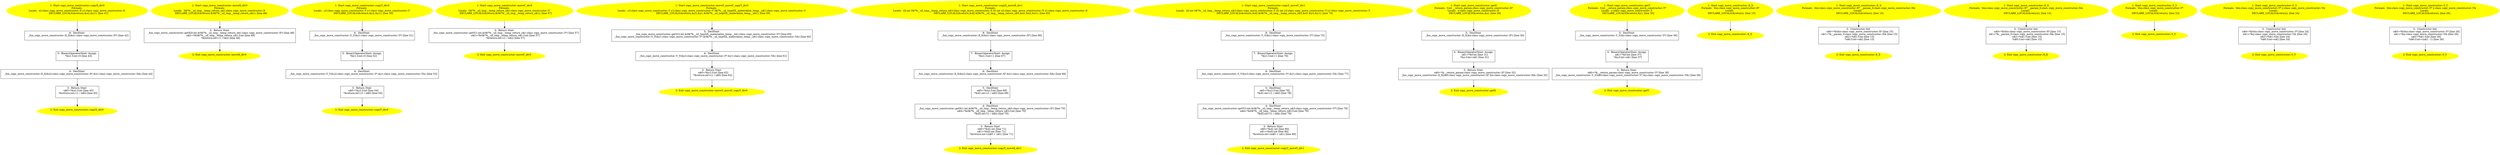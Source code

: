 /* @generated */
digraph iCFG {
"copy_move_constructor::copyX_div0{d41d8cd98f00b204e9800998ecf8427e_ZN21copy_move_constructor10copyX_.8590b792825912e946d4f6a87a5a554c_1" [label="1: Start copy_move_constructor::copyX_div0\nFormals: \nLocals:  x2:class copy_move_constructor::X x1:class copy_move_constructor::X \n   DECLARE_LOCALS(&return,&x2,&x1); [line 41]\n " color=yellow style=filled]
	

	 "copy_move_constructor::copyX_div0{d41d8cd98f00b204e9800998ecf8427e_ZN21copy_move_constructor10copyX_.8590b792825912e946d4f6a87a5a554c_1" -> "copy_move_constructor::copyX_div0{d41d8cd98f00b204e9800998ecf8427e_ZN21copy_move_constructor10copyX_.8590b792825912e946d4f6a87a5a554c_6" ;
"copy_move_constructor::copyX_div0{d41d8cd98f00b204e9800998ecf8427e_ZN21copy_move_constructor10copyX_.8590b792825912e946d4f6a87a5a554c_2" [label="2: Exit copy_move_constructor::copyX_div0 \n  " color=yellow style=filled]
	

"copy_move_constructor::copyX_div0{d41d8cd98f00b204e9800998ecf8427e_ZN21copy_move_constructor10copyX_.8590b792825912e946d4f6a87a5a554c_3" [label="3:  Return Stmt \n   n$0=*&x2.f:int [line 45]\n  *&return:int=(1 / n$0) [line 45]\n " shape="box"]
	

	 "copy_move_constructor::copyX_div0{d41d8cd98f00b204e9800998ecf8427e_ZN21copy_move_constructor10copyX_.8590b792825912e946d4f6a87a5a554c_3" -> "copy_move_constructor::copyX_div0{d41d8cd98f00b204e9800998ecf8427e_ZN21copy_move_constructor10copyX_.8590b792825912e946d4f6a87a5a554c_2" ;
"copy_move_constructor::copyX_div0{d41d8cd98f00b204e9800998ecf8427e_ZN21copy_move_constructor10copyX_.8590b792825912e946d4f6a87a5a554c_4" [label="4:  DeclStmt \n   _fun_copy_move_constructor::X_X(&x2:class copy_move_constructor::X*,&x1:class copy_move_constructor::X&) [line 44]\n " shape="box"]
	

	 "copy_move_constructor::copyX_div0{d41d8cd98f00b204e9800998ecf8427e_ZN21copy_move_constructor10copyX_.8590b792825912e946d4f6a87a5a554c_4" -> "copy_move_constructor::copyX_div0{d41d8cd98f00b204e9800998ecf8427e_ZN21copy_move_constructor10copyX_.8590b792825912e946d4f6a87a5a554c_3" ;
"copy_move_constructor::copyX_div0{d41d8cd98f00b204e9800998ecf8427e_ZN21copy_move_constructor10copyX_.8590b792825912e946d4f6a87a5a554c_5" [label="5:  BinaryOperatorStmt: Assign \n   *&x1.f:int=0 [line 43]\n " shape="box"]
	

	 "copy_move_constructor::copyX_div0{d41d8cd98f00b204e9800998ecf8427e_ZN21copy_move_constructor10copyX_.8590b792825912e946d4f6a87a5a554c_5" -> "copy_move_constructor::copyX_div0{d41d8cd98f00b204e9800998ecf8427e_ZN21copy_move_constructor10copyX_.8590b792825912e946d4f6a87a5a554c_4" ;
"copy_move_constructor::copyX_div0{d41d8cd98f00b204e9800998ecf8427e_ZN21copy_move_constructor10copyX_.8590b792825912e946d4f6a87a5a554c_6" [label="6:  DeclStmt \n   _fun_copy_move_constructor::X_X(&x1:class copy_move_constructor::X*) [line 42]\n " shape="box"]
	

	 "copy_move_constructor::copyX_div0{d41d8cd98f00b204e9800998ecf8427e_ZN21copy_move_constructor10copyX_.8590b792825912e946d4f6a87a5a554c_6" -> "copy_move_constructor::copyX_div0{d41d8cd98f00b204e9800998ecf8427e_ZN21copy_move_constructor10copyX_.8590b792825912e946d4f6a87a5a554c_5" ;
"copy_move_constructor::moveX_div0{d41d8cd98f00b204e9800998ecf8427e_ZN21copy_move_constructor10moveX_.99c0b67eb8aef735644d369e52acdfba_1" [label="1: Start copy_move_constructor::moveX_div0\nFormals: \nLocals:  0$?%__sil_tmp__temp_return_n$1:class copy_move_constructor::X \n   DECLARE_LOCALS(&return,&0$?%__sil_tmp__temp_return_n$1); [line 48]\n " color=yellow style=filled]
	

	 "copy_move_constructor::moveX_div0{d41d8cd98f00b204e9800998ecf8427e_ZN21copy_move_constructor10moveX_.99c0b67eb8aef735644d369e52acdfba_1" -> "copy_move_constructor::moveX_div0{d41d8cd98f00b204e9800998ecf8427e_ZN21copy_move_constructor10moveX_.99c0b67eb8aef735644d369e52acdfba_3" ;
"copy_move_constructor::moveX_div0{d41d8cd98f00b204e9800998ecf8427e_ZN21copy_move_constructor10moveX_.99c0b67eb8aef735644d369e52acdfba_2" [label="2: Exit copy_move_constructor::moveX_div0 \n  " color=yellow style=filled]
	

"copy_move_constructor::moveX_div0{d41d8cd98f00b204e9800998ecf8427e_ZN21copy_move_constructor10moveX_.99c0b67eb8aef735644d369e52acdfba_3" [label="3:  Return Stmt \n   _fun_copy_move_constructor::getX(0:int,&0$?%__sil_tmp__temp_return_n$1:class copy_move_constructor::X*) [line 48]\n  n$2=*&0$?%__sil_tmp__temp_return_n$1.f:int [line 48]\n  *&return:int=(1 / n$2) [line 48]\n " shape="box"]
	

	 "copy_move_constructor::moveX_div0{d41d8cd98f00b204e9800998ecf8427e_ZN21copy_move_constructor10moveX_.99c0b67eb8aef735644d369e52acdfba_3" -> "copy_move_constructor::moveX_div0{d41d8cd98f00b204e9800998ecf8427e_ZN21copy_move_constructor10moveX_.99c0b67eb8aef735644d369e52acdfba_2" ;
"copy_move_constructor::copyY_div0{d41d8cd98f00b204e9800998ecf8427e_ZN21copy_move_constructor10copyY_.d07887baaf3056cca0765355546b4932_1" [label="1: Start copy_move_constructor::copyY_div0\nFormals: \nLocals:  y2:class copy_move_constructor::Y y1:class copy_move_constructor::Y \n   DECLARE_LOCALS(&return,&y2,&y1); [line 50]\n " color=yellow style=filled]
	

	 "copy_move_constructor::copyY_div0{d41d8cd98f00b204e9800998ecf8427e_ZN21copy_move_constructor10copyY_.d07887baaf3056cca0765355546b4932_1" -> "copy_move_constructor::copyY_div0{d41d8cd98f00b204e9800998ecf8427e_ZN21copy_move_constructor10copyY_.d07887baaf3056cca0765355546b4932_6" ;
"copy_move_constructor::copyY_div0{d41d8cd98f00b204e9800998ecf8427e_ZN21copy_move_constructor10copyY_.d07887baaf3056cca0765355546b4932_2" [label="2: Exit copy_move_constructor::copyY_div0 \n  " color=yellow style=filled]
	

"copy_move_constructor::copyY_div0{d41d8cd98f00b204e9800998ecf8427e_ZN21copy_move_constructor10copyY_.d07887baaf3056cca0765355546b4932_3" [label="3:  Return Stmt \n   n$0=*&y2.f:int [line 54]\n  *&return:int=(1 / n$0) [line 54]\n " shape="box"]
	

	 "copy_move_constructor::copyY_div0{d41d8cd98f00b204e9800998ecf8427e_ZN21copy_move_constructor10copyY_.d07887baaf3056cca0765355546b4932_3" -> "copy_move_constructor::copyY_div0{d41d8cd98f00b204e9800998ecf8427e_ZN21copy_move_constructor10copyY_.d07887baaf3056cca0765355546b4932_2" ;
"copy_move_constructor::copyY_div0{d41d8cd98f00b204e9800998ecf8427e_ZN21copy_move_constructor10copyY_.d07887baaf3056cca0765355546b4932_4" [label="4:  DeclStmt \n   _fun_copy_move_constructor::Y_Y(&y2:class copy_move_constructor::Y*,&y1:class copy_move_constructor::Y&) [line 53]\n " shape="box"]
	

	 "copy_move_constructor::copyY_div0{d41d8cd98f00b204e9800998ecf8427e_ZN21copy_move_constructor10copyY_.d07887baaf3056cca0765355546b4932_4" -> "copy_move_constructor::copyY_div0{d41d8cd98f00b204e9800998ecf8427e_ZN21copy_move_constructor10copyY_.d07887baaf3056cca0765355546b4932_3" ;
"copy_move_constructor::copyY_div0{d41d8cd98f00b204e9800998ecf8427e_ZN21copy_move_constructor10copyY_.d07887baaf3056cca0765355546b4932_5" [label="5:  BinaryOperatorStmt: Assign \n   *&y1.f:int=0 [line 52]\n " shape="box"]
	

	 "copy_move_constructor::copyY_div0{d41d8cd98f00b204e9800998ecf8427e_ZN21copy_move_constructor10copyY_.d07887baaf3056cca0765355546b4932_5" -> "copy_move_constructor::copyY_div0{d41d8cd98f00b204e9800998ecf8427e_ZN21copy_move_constructor10copyY_.d07887baaf3056cca0765355546b4932_4" ;
"copy_move_constructor::copyY_div0{d41d8cd98f00b204e9800998ecf8427e_ZN21copy_move_constructor10copyY_.d07887baaf3056cca0765355546b4932_6" [label="6:  DeclStmt \n   _fun_copy_move_constructor::Y_Y(&y1:class copy_move_constructor::Y*) [line 51]\n " shape="box"]
	

	 "copy_move_constructor::copyY_div0{d41d8cd98f00b204e9800998ecf8427e_ZN21copy_move_constructor10copyY_.d07887baaf3056cca0765355546b4932_6" -> "copy_move_constructor::copyY_div0{d41d8cd98f00b204e9800998ecf8427e_ZN21copy_move_constructor10copyY_.d07887baaf3056cca0765355546b4932_5" ;
"copy_move_constructor::moveY_div0{d41d8cd98f00b204e9800998ecf8427e_ZN21copy_move_constructor10moveY_.7a545f412923a1583673932ecf1ee3f4_1" [label="1: Start copy_move_constructor::moveY_div0\nFormals: \nLocals:  0$?%__sil_tmp__temp_return_n$1:class copy_move_constructor::Y \n   DECLARE_LOCALS(&return,&0$?%__sil_tmp__temp_return_n$1); [line 57]\n " color=yellow style=filled]
	

	 "copy_move_constructor::moveY_div0{d41d8cd98f00b204e9800998ecf8427e_ZN21copy_move_constructor10moveY_.7a545f412923a1583673932ecf1ee3f4_1" -> "copy_move_constructor::moveY_div0{d41d8cd98f00b204e9800998ecf8427e_ZN21copy_move_constructor10moveY_.7a545f412923a1583673932ecf1ee3f4_3" ;
"copy_move_constructor::moveY_div0{d41d8cd98f00b204e9800998ecf8427e_ZN21copy_move_constructor10moveY_.7a545f412923a1583673932ecf1ee3f4_2" [label="2: Exit copy_move_constructor::moveY_div0 \n  " color=yellow style=filled]
	

"copy_move_constructor::moveY_div0{d41d8cd98f00b204e9800998ecf8427e_ZN21copy_move_constructor10moveY_.7a545f412923a1583673932ecf1ee3f4_3" [label="3:  Return Stmt \n   _fun_copy_move_constructor::getY(1:int,&0$?%__sil_tmp__temp_return_n$1:class copy_move_constructor::Y*) [line 57]\n  n$2=*&0$?%__sil_tmp__temp_return_n$1.f:int [line 57]\n  *&return:int=(1 / n$2) [line 57]\n " shape="box"]
	

	 "copy_move_constructor::moveY_div0{d41d8cd98f00b204e9800998ecf8427e_ZN21copy_move_constructor10moveY_.7a545f412923a1583673932ecf1ee3f4_3" -> "copy_move_constructor::moveY_div0{d41d8cd98f00b204e9800998ecf8427e_ZN21copy_move_constructor10moveY_.7a545f412923a1583673932ecf1ee3f4_2" ;
"copy_move_constructor::moveY_moveY_copyY_div0{d41d8cd98f00b204e9800998ecf8427e_ZN21copy_move_constru.ba708b806578d7e24a2491d7c12b501d_1" [label="1: Start copy_move_constructor::moveY_moveY_copyY_div0\nFormals: \nLocals:  y2:class copy_move_constructor::Y y1:class copy_move_constructor::Y 0$?%__sil_tmpSIL_materialize_temp__n$1:class copy_move_constructor::Y \n   DECLARE_LOCALS(&return,&y2,&y1,&0$?%__sil_tmpSIL_materialize_temp__n$1); [line 59]\n " color=yellow style=filled]
	

	 "copy_move_constructor::moveY_moveY_copyY_div0{d41d8cd98f00b204e9800998ecf8427e_ZN21copy_move_constru.ba708b806578d7e24a2491d7c12b501d_1" -> "copy_move_constructor::moveY_moveY_copyY_div0{d41d8cd98f00b204e9800998ecf8427e_ZN21copy_move_constru.ba708b806578d7e24a2491d7c12b501d_5" ;
"copy_move_constructor::moveY_moveY_copyY_div0{d41d8cd98f00b204e9800998ecf8427e_ZN21copy_move_constru.ba708b806578d7e24a2491d7c12b501d_2" [label="2: Exit copy_move_constructor::moveY_moveY_copyY_div0 \n  " color=yellow style=filled]
	

"copy_move_constructor::moveY_moveY_copyY_div0{d41d8cd98f00b204e9800998ecf8427e_ZN21copy_move_constru.ba708b806578d7e24a2491d7c12b501d_3" [label="3:  Return Stmt \n   n$0=*&y2.f:int [line 62]\n  *&return:int=(1 / n$0) [line 62]\n " shape="box"]
	

	 "copy_move_constructor::moveY_moveY_copyY_div0{d41d8cd98f00b204e9800998ecf8427e_ZN21copy_move_constru.ba708b806578d7e24a2491d7c12b501d_3" -> "copy_move_constructor::moveY_moveY_copyY_div0{d41d8cd98f00b204e9800998ecf8427e_ZN21copy_move_constru.ba708b806578d7e24a2491d7c12b501d_2" ;
"copy_move_constructor::moveY_moveY_copyY_div0{d41d8cd98f00b204e9800998ecf8427e_ZN21copy_move_constru.ba708b806578d7e24a2491d7c12b501d_4" [label="4:  DeclStmt \n   _fun_copy_move_constructor::Y_Y(&y2:class copy_move_constructor::Y*,&y1:class copy_move_constructor::Y&) [line 61]\n " shape="box"]
	

	 "copy_move_constructor::moveY_moveY_copyY_div0{d41d8cd98f00b204e9800998ecf8427e_ZN21copy_move_constru.ba708b806578d7e24a2491d7c12b501d_4" -> "copy_move_constructor::moveY_moveY_copyY_div0{d41d8cd98f00b204e9800998ecf8427e_ZN21copy_move_constru.ba708b806578d7e24a2491d7c12b501d_3" ;
"copy_move_constructor::moveY_moveY_copyY_div0{d41d8cd98f00b204e9800998ecf8427e_ZN21copy_move_constru.ba708b806578d7e24a2491d7c12b501d_5" [label="5:  DeclStmt \n   _fun_copy_move_constructor::getY(2:int,&0$?%__sil_tmpSIL_materialize_temp__n$1:class copy_move_constructor::Y*) [line 60]\n  _fun_copy_move_constructor::Y_Y(&y1:class copy_move_constructor::Y*,&0$?%__sil_tmpSIL_materialize_temp__n$1:class copy_move_constructor::Y&) [line 60]\n " shape="box"]
	

	 "copy_move_constructor::moveY_moveY_copyY_div0{d41d8cd98f00b204e9800998ecf8427e_ZN21copy_move_constru.ba708b806578d7e24a2491d7c12b501d_5" -> "copy_move_constructor::moveY_moveY_copyY_div0{d41d8cd98f00b204e9800998ecf8427e_ZN21copy_move_constru.ba708b806578d7e24a2491d7c12b501d_4" ;
"copy_move_constructor::copyX_moveX_div1{d41d8cd98f00b204e9800998ecf8427e_ZN21copy_move_constructor16.6818480c14ebda6d041f6ae3e2f2de73_1" [label="1: Start copy_move_constructor::copyX_moveX_div1\nFormals: \nLocals:  d2:int 0$?%__sil_tmp__temp_return_n$3:class copy_move_constructor::X d1:int x2:class copy_move_constructor::X x1:class copy_move_constructor::X \n   DECLARE_LOCALS(&return,&d2,&0$?%__sil_tmp__temp_return_n$3,&d1,&x2,&x1); [line 65]\n " color=yellow style=filled]
	

	 "copy_move_constructor::copyX_moveX_div1{d41d8cd98f00b204e9800998ecf8427e_ZN21copy_move_constructor16.6818480c14ebda6d041f6ae3e2f2de73_1" -> "copy_move_constructor::copyX_moveX_div1{d41d8cd98f00b204e9800998ecf8427e_ZN21copy_move_constructor16.6818480c14ebda6d041f6ae3e2f2de73_8" ;
"copy_move_constructor::copyX_moveX_div1{d41d8cd98f00b204e9800998ecf8427e_ZN21copy_move_constructor16.6818480c14ebda6d041f6ae3e2f2de73_2" [label="2: Exit copy_move_constructor::copyX_moveX_div1 \n  " color=yellow style=filled]
	

"copy_move_constructor::copyX_moveX_div1{d41d8cd98f00b204e9800998ecf8427e_ZN21copy_move_constructor16.6818480c14ebda6d041f6ae3e2f2de73_3" [label="3:  Return Stmt \n   n$0=*&d1:int [line 71]\n  n$1=*&d2:int [line 71]\n  *&return:int=(n$0 + n$1) [line 71]\n " shape="box"]
	

	 "copy_move_constructor::copyX_moveX_div1{d41d8cd98f00b204e9800998ecf8427e_ZN21copy_move_constructor16.6818480c14ebda6d041f6ae3e2f2de73_3" -> "copy_move_constructor::copyX_moveX_div1{d41d8cd98f00b204e9800998ecf8427e_ZN21copy_move_constructor16.6818480c14ebda6d041f6ae3e2f2de73_2" ;
"copy_move_constructor::copyX_moveX_div1{d41d8cd98f00b204e9800998ecf8427e_ZN21copy_move_constructor16.6818480c14ebda6d041f6ae3e2f2de73_4" [label="4:  DeclStmt \n   _fun_copy_move_constructor::getX(1:int,&0$?%__sil_tmp__temp_return_n$3:class copy_move_constructor::X*) [line 70]\n  n$4=*&0$?%__sil_tmp__temp_return_n$3.f:int [line 70]\n  *&d2:int=(1 / n$4) [line 70]\n " shape="box"]
	

	 "copy_move_constructor::copyX_moveX_div1{d41d8cd98f00b204e9800998ecf8427e_ZN21copy_move_constructor16.6818480c14ebda6d041f6ae3e2f2de73_4" -> "copy_move_constructor::copyX_moveX_div1{d41d8cd98f00b204e9800998ecf8427e_ZN21copy_move_constructor16.6818480c14ebda6d041f6ae3e2f2de73_3" ;
"copy_move_constructor::copyX_moveX_div1{d41d8cd98f00b204e9800998ecf8427e_ZN21copy_move_constructor16.6818480c14ebda6d041f6ae3e2f2de73_5" [label="5:  DeclStmt \n   n$5=*&x2.f:int [line 69]\n  *&d1:int=(1 / n$5) [line 69]\n " shape="box"]
	

	 "copy_move_constructor::copyX_moveX_div1{d41d8cd98f00b204e9800998ecf8427e_ZN21copy_move_constructor16.6818480c14ebda6d041f6ae3e2f2de73_5" -> "copy_move_constructor::copyX_moveX_div1{d41d8cd98f00b204e9800998ecf8427e_ZN21copy_move_constructor16.6818480c14ebda6d041f6ae3e2f2de73_4" ;
"copy_move_constructor::copyX_moveX_div1{d41d8cd98f00b204e9800998ecf8427e_ZN21copy_move_constructor16.6818480c14ebda6d041f6ae3e2f2de73_6" [label="6:  DeclStmt \n   _fun_copy_move_constructor::X_X(&x2:class copy_move_constructor::X*,&x1:class copy_move_constructor::X&) [line 68]\n " shape="box"]
	

	 "copy_move_constructor::copyX_moveX_div1{d41d8cd98f00b204e9800998ecf8427e_ZN21copy_move_constructor16.6818480c14ebda6d041f6ae3e2f2de73_6" -> "copy_move_constructor::copyX_moveX_div1{d41d8cd98f00b204e9800998ecf8427e_ZN21copy_move_constructor16.6818480c14ebda6d041f6ae3e2f2de73_5" ;
"copy_move_constructor::copyX_moveX_div1{d41d8cd98f00b204e9800998ecf8427e_ZN21copy_move_constructor16.6818480c14ebda6d041f6ae3e2f2de73_7" [label="7:  BinaryOperatorStmt: Assign \n   *&x1.f:int=1 [line 67]\n " shape="box"]
	

	 "copy_move_constructor::copyX_moveX_div1{d41d8cd98f00b204e9800998ecf8427e_ZN21copy_move_constructor16.6818480c14ebda6d041f6ae3e2f2de73_7" -> "copy_move_constructor::copyX_moveX_div1{d41d8cd98f00b204e9800998ecf8427e_ZN21copy_move_constructor16.6818480c14ebda6d041f6ae3e2f2de73_6" ;
"copy_move_constructor::copyX_moveX_div1{d41d8cd98f00b204e9800998ecf8427e_ZN21copy_move_constructor16.6818480c14ebda6d041f6ae3e2f2de73_8" [label="8:  DeclStmt \n   _fun_copy_move_constructor::X_X(&x1:class copy_move_constructor::X*) [line 66]\n " shape="box"]
	

	 "copy_move_constructor::copyX_moveX_div1{d41d8cd98f00b204e9800998ecf8427e_ZN21copy_move_constructor16.6818480c14ebda6d041f6ae3e2f2de73_8" -> "copy_move_constructor::copyX_moveX_div1{d41d8cd98f00b204e9800998ecf8427e_ZN21copy_move_constructor16.6818480c14ebda6d041f6ae3e2f2de73_7" ;
"copy_move_constructor::copyY_moveY_div1{d41d8cd98f00b204e9800998ecf8427e_ZN21copy_move_constructor16.08592d3e50a2c3394f35cee31e9b17c2_1" [label="1: Start copy_move_constructor::copyY_moveY_div1\nFormals: \nLocals:  d2:int 0$?%__sil_tmp__temp_return_n$3:class copy_move_constructor::Y d1:int y2:class copy_move_constructor::Y y1:class copy_move_constructor::Y \n   DECLARE_LOCALS(&return,&d2,&0$?%__sil_tmp__temp_return_n$3,&d1,&y2,&y1); [line 74]\n " color=yellow style=filled]
	

	 "copy_move_constructor::copyY_moveY_div1{d41d8cd98f00b204e9800998ecf8427e_ZN21copy_move_constructor16.08592d3e50a2c3394f35cee31e9b17c2_1" -> "copy_move_constructor::copyY_moveY_div1{d41d8cd98f00b204e9800998ecf8427e_ZN21copy_move_constructor16.08592d3e50a2c3394f35cee31e9b17c2_8" ;
"copy_move_constructor::copyY_moveY_div1{d41d8cd98f00b204e9800998ecf8427e_ZN21copy_move_constructor16.08592d3e50a2c3394f35cee31e9b17c2_2" [label="2: Exit copy_move_constructor::copyY_moveY_div1 \n  " color=yellow style=filled]
	

"copy_move_constructor::copyY_moveY_div1{d41d8cd98f00b204e9800998ecf8427e_ZN21copy_move_constructor16.08592d3e50a2c3394f35cee31e9b17c2_3" [label="3:  Return Stmt \n   n$0=*&d1:int [line 80]\n  n$1=*&d2:int [line 80]\n  *&return:int=(n$0 + n$1) [line 80]\n " shape="box"]
	

	 "copy_move_constructor::copyY_moveY_div1{d41d8cd98f00b204e9800998ecf8427e_ZN21copy_move_constructor16.08592d3e50a2c3394f35cee31e9b17c2_3" -> "copy_move_constructor::copyY_moveY_div1{d41d8cd98f00b204e9800998ecf8427e_ZN21copy_move_constructor16.08592d3e50a2c3394f35cee31e9b17c2_2" ;
"copy_move_constructor::copyY_moveY_div1{d41d8cd98f00b204e9800998ecf8427e_ZN21copy_move_constructor16.08592d3e50a2c3394f35cee31e9b17c2_4" [label="4:  DeclStmt \n   _fun_copy_move_constructor::getY(2:int,&0$?%__sil_tmp__temp_return_n$3:class copy_move_constructor::Y*) [line 79]\n  n$4=*&0$?%__sil_tmp__temp_return_n$3.f:int [line 79]\n  *&d2:int=(1 / n$4) [line 79]\n " shape="box"]
	

	 "copy_move_constructor::copyY_moveY_div1{d41d8cd98f00b204e9800998ecf8427e_ZN21copy_move_constructor16.08592d3e50a2c3394f35cee31e9b17c2_4" -> "copy_move_constructor::copyY_moveY_div1{d41d8cd98f00b204e9800998ecf8427e_ZN21copy_move_constructor16.08592d3e50a2c3394f35cee31e9b17c2_3" ;
"copy_move_constructor::copyY_moveY_div1{d41d8cd98f00b204e9800998ecf8427e_ZN21copy_move_constructor16.08592d3e50a2c3394f35cee31e9b17c2_5" [label="5:  DeclStmt \n   n$5=*&y2.f:int [line 78]\n  *&d1:int=(1 / n$5) [line 78]\n " shape="box"]
	

	 "copy_move_constructor::copyY_moveY_div1{d41d8cd98f00b204e9800998ecf8427e_ZN21copy_move_constructor16.08592d3e50a2c3394f35cee31e9b17c2_5" -> "copy_move_constructor::copyY_moveY_div1{d41d8cd98f00b204e9800998ecf8427e_ZN21copy_move_constructor16.08592d3e50a2c3394f35cee31e9b17c2_4" ;
"copy_move_constructor::copyY_moveY_div1{d41d8cd98f00b204e9800998ecf8427e_ZN21copy_move_constructor16.08592d3e50a2c3394f35cee31e9b17c2_6" [label="6:  DeclStmt \n   _fun_copy_move_constructor::Y_Y(&y2:class copy_move_constructor::Y*,&y1:class copy_move_constructor::Y&) [line 77]\n " shape="box"]
	

	 "copy_move_constructor::copyY_moveY_div1{d41d8cd98f00b204e9800998ecf8427e_ZN21copy_move_constructor16.08592d3e50a2c3394f35cee31e9b17c2_6" -> "copy_move_constructor::copyY_moveY_div1{d41d8cd98f00b204e9800998ecf8427e_ZN21copy_move_constructor16.08592d3e50a2c3394f35cee31e9b17c2_5" ;
"copy_move_constructor::copyY_moveY_div1{d41d8cd98f00b204e9800998ecf8427e_ZN21copy_move_constructor16.08592d3e50a2c3394f35cee31e9b17c2_7" [label="7:  BinaryOperatorStmt: Assign \n   *&y1.f:int=1 [line 76]\n " shape="box"]
	

	 "copy_move_constructor::copyY_moveY_div1{d41d8cd98f00b204e9800998ecf8427e_ZN21copy_move_constructor16.08592d3e50a2c3394f35cee31e9b17c2_7" -> "copy_move_constructor::copyY_moveY_div1{d41d8cd98f00b204e9800998ecf8427e_ZN21copy_move_constructor16.08592d3e50a2c3394f35cee31e9b17c2_6" ;
"copy_move_constructor::copyY_moveY_div1{d41d8cd98f00b204e9800998ecf8427e_ZN21copy_move_constructor16.08592d3e50a2c3394f35cee31e9b17c2_8" [label="8:  DeclStmt \n   _fun_copy_move_constructor::Y_Y(&y1:class copy_move_constructor::Y*) [line 75]\n " shape="box"]
	

	 "copy_move_constructor::copyY_moveY_div1{d41d8cd98f00b204e9800998ecf8427e_ZN21copy_move_constructor16.08592d3e50a2c3394f35cee31e9b17c2_8" -> "copy_move_constructor::copyY_moveY_div1{d41d8cd98f00b204e9800998ecf8427e_ZN21copy_move_constructor16.08592d3e50a2c3394f35cee31e9b17c2_7" ;
"copy_move_constructor::getX{d41d8cd98f00b204e9800998ecf8427e_ZN21copy_move_constructor4getXEi}.00dad5067c368ba669fb710d5cb310c7_1" [label="1: Start copy_move_constructor::getX\nFormals:  f:int __return_param:class copy_move_constructor::X*\nLocals:  x:class copy_move_constructor::X \n   DECLARE_LOCALS(&return,&x); [line 29]\n " color=yellow style=filled]
	

	 "copy_move_constructor::getX{d41d8cd98f00b204e9800998ecf8427e_ZN21copy_move_constructor4getXEi}.00dad5067c368ba669fb710d5cb310c7_1" -> "copy_move_constructor::getX{d41d8cd98f00b204e9800998ecf8427e_ZN21copy_move_constructor4getXEi}.00dad5067c368ba669fb710d5cb310c7_5" ;
"copy_move_constructor::getX{d41d8cd98f00b204e9800998ecf8427e_ZN21copy_move_constructor4getXEi}.00dad5067c368ba669fb710d5cb310c7_2" [label="2: Exit copy_move_constructor::getX \n  " color=yellow style=filled]
	

"copy_move_constructor::getX{d41d8cd98f00b204e9800998ecf8427e_ZN21copy_move_constructor4getXEi}.00dad5067c368ba669fb710d5cb310c7_3" [label="3:  Return Stmt \n   n$0=*&__return_param:class copy_move_constructor::X* [line 32]\n  _fun_copy_move_constructor::X_X(n$0:class copy_move_constructor::X*,&x:class copy_move_constructor::X&) [line 32]\n " shape="box"]
	

	 "copy_move_constructor::getX{d41d8cd98f00b204e9800998ecf8427e_ZN21copy_move_constructor4getXEi}.00dad5067c368ba669fb710d5cb310c7_3" -> "copy_move_constructor::getX{d41d8cd98f00b204e9800998ecf8427e_ZN21copy_move_constructor4getXEi}.00dad5067c368ba669fb710d5cb310c7_2" ;
"copy_move_constructor::getX{d41d8cd98f00b204e9800998ecf8427e_ZN21copy_move_constructor4getXEi}.00dad5067c368ba669fb710d5cb310c7_4" [label="4:  BinaryOperatorStmt: Assign \n   n$1=*&f:int [line 31]\n  *&x.f:int=n$1 [line 31]\n " shape="box"]
	

	 "copy_move_constructor::getX{d41d8cd98f00b204e9800998ecf8427e_ZN21copy_move_constructor4getXEi}.00dad5067c368ba669fb710d5cb310c7_4" -> "copy_move_constructor::getX{d41d8cd98f00b204e9800998ecf8427e_ZN21copy_move_constructor4getXEi}.00dad5067c368ba669fb710d5cb310c7_3" ;
"copy_move_constructor::getX{d41d8cd98f00b204e9800998ecf8427e_ZN21copy_move_constructor4getXEi}.00dad5067c368ba669fb710d5cb310c7_5" [label="5:  DeclStmt \n   _fun_copy_move_constructor::X_X(&x:class copy_move_constructor::X*) [line 30]\n " shape="box"]
	

	 "copy_move_constructor::getX{d41d8cd98f00b204e9800998ecf8427e_ZN21copy_move_constructor4getXEi}.00dad5067c368ba669fb710d5cb310c7_5" -> "copy_move_constructor::getX{d41d8cd98f00b204e9800998ecf8427e_ZN21copy_move_constructor4getXEi}.00dad5067c368ba669fb710d5cb310c7_4" ;
"copy_move_constructor::getY{d41d8cd98f00b204e9800998ecf8427e_ZN21copy_move_constructor4getYEi}.faf5e349d9e93a3fbe406ba124a7d736_1" [label="1: Start copy_move_constructor::getY\nFormals:  f:int __return_param:class copy_move_constructor::Y*\nLocals:  y:class copy_move_constructor::Y \n   DECLARE_LOCALS(&return,&y); [line 35]\n " color=yellow style=filled]
	

	 "copy_move_constructor::getY{d41d8cd98f00b204e9800998ecf8427e_ZN21copy_move_constructor4getYEi}.faf5e349d9e93a3fbe406ba124a7d736_1" -> "copy_move_constructor::getY{d41d8cd98f00b204e9800998ecf8427e_ZN21copy_move_constructor4getYEi}.faf5e349d9e93a3fbe406ba124a7d736_5" ;
"copy_move_constructor::getY{d41d8cd98f00b204e9800998ecf8427e_ZN21copy_move_constructor4getYEi}.faf5e349d9e93a3fbe406ba124a7d736_2" [label="2: Exit copy_move_constructor::getY \n  " color=yellow style=filled]
	

"copy_move_constructor::getY{d41d8cd98f00b204e9800998ecf8427e_ZN21copy_move_constructor4getYEi}.faf5e349d9e93a3fbe406ba124a7d736_3" [label="3:  Return Stmt \n   n$0=*&__return_param:class copy_move_constructor::Y* [line 38]\n  _fun_copy_move_constructor::Y_Y(n$0:class copy_move_constructor::Y*,&y:class copy_move_constructor::Y&) [line 38]\n " shape="box"]
	

	 "copy_move_constructor::getY{d41d8cd98f00b204e9800998ecf8427e_ZN21copy_move_constructor4getYEi}.faf5e349d9e93a3fbe406ba124a7d736_3" -> "copy_move_constructor::getY{d41d8cd98f00b204e9800998ecf8427e_ZN21copy_move_constructor4getYEi}.faf5e349d9e93a3fbe406ba124a7d736_2" ;
"copy_move_constructor::getY{d41d8cd98f00b204e9800998ecf8427e_ZN21copy_move_constructor4getYEi}.faf5e349d9e93a3fbe406ba124a7d736_4" [label="4:  BinaryOperatorStmt: Assign \n   n$1=*&f:int [line 37]\n  *&y.f:int=n$1 [line 37]\n " shape="box"]
	

	 "copy_move_constructor::getY{d41d8cd98f00b204e9800998ecf8427e_ZN21copy_move_constructor4getYEi}.faf5e349d9e93a3fbe406ba124a7d736_4" -> "copy_move_constructor::getY{d41d8cd98f00b204e9800998ecf8427e_ZN21copy_move_constructor4getYEi}.faf5e349d9e93a3fbe406ba124a7d736_3" ;
"copy_move_constructor::getY{d41d8cd98f00b204e9800998ecf8427e_ZN21copy_move_constructor4getYEi}.faf5e349d9e93a3fbe406ba124a7d736_5" [label="5:  DeclStmt \n   _fun_copy_move_constructor::Y_Y(&y:class copy_move_constructor::Y*) [line 36]\n " shape="box"]
	

	 "copy_move_constructor::getY{d41d8cd98f00b204e9800998ecf8427e_ZN21copy_move_constructor4getYEi}.faf5e349d9e93a3fbe406ba124a7d736_5" -> "copy_move_constructor::getY{d41d8cd98f00b204e9800998ecf8427e_ZN21copy_move_constructor4getYEi}.faf5e349d9e93a3fbe406ba124a7d736_4" ;
"copy_move_constructor::X_X{_ZN21copy_move_constructor1XC1Ev}.43eb711dd0840594dd55a622c469a871_1" [label="1: Start copy_move_constructor::X_X\nFormals:  this:class copy_move_constructor::X*\nLocals:  \n   DECLARE_LOCALS(&return); [line 15]\n " color=yellow style=filled]
	

	 "copy_move_constructor::X_X{_ZN21copy_move_constructor1XC1Ev}.43eb711dd0840594dd55a622c469a871_1" -> "copy_move_constructor::X_X{_ZN21copy_move_constructor1XC1Ev}.43eb711dd0840594dd55a622c469a871_2" ;
"copy_move_constructor::X_X{_ZN21copy_move_constructor1XC1Ev}.43eb711dd0840594dd55a622c469a871_2" [label="2: Exit copy_move_constructor::X_X \n  " color=yellow style=filled]
	

"copy_move_constructor::X_X{_ZN21copy_move_constructor1XC1EOS0_|constexpr}.9eb4781e987d95e01d1a0cec0b5428f8_1" [label="1: Start copy_move_constructor::X_X\nFormals:  this:class copy_move_constructor::X* __param_0:class copy_move_constructor::X&\nLocals:  \n   DECLARE_LOCALS(&return); [line 15]\n " color=yellow style=filled]
	

	 "copy_move_constructor::X_X{_ZN21copy_move_constructor1XC1EOS0_|constexpr}.9eb4781e987d95e01d1a0cec0b5428f8_1" -> "copy_move_constructor::X_X{_ZN21copy_move_constructor1XC1EOS0_|constexpr}.9eb4781e987d95e01d1a0cec0b5428f8_3" ;
"copy_move_constructor::X_X{_ZN21copy_move_constructor1XC1EOS0_|constexpr}.9eb4781e987d95e01d1a0cec0b5428f8_2" [label="2: Exit copy_move_constructor::X_X \n  " color=yellow style=filled]
	

"copy_move_constructor::X_X{_ZN21copy_move_constructor1XC1EOS0_|constexpr}.9eb4781e987d95e01d1a0cec0b5428f8_3" [label="3:  Constructor Init \n   n$0=*&this:class copy_move_constructor::X* [line 15]\n  n$1=*&__param_0:class copy_move_constructor::X& [line 15]\n  n$2=*n$1.f:int [line 15]\n  *n$0.f:int=n$2 [line 15]\n " shape="box"]
	

	 "copy_move_constructor::X_X{_ZN21copy_move_constructor1XC1EOS0_|constexpr}.9eb4781e987d95e01d1a0cec0b5428f8_3" -> "copy_move_constructor::X_X{_ZN21copy_move_constructor1XC1EOS0_|constexpr}.9eb4781e987d95e01d1a0cec0b5428f8_2" ;
"copy_move_constructor::X_X{_ZN21copy_move_constructor1XC1ERKS0_|constexpr}.3e5913d296c76710a67f471132859352_1" [label="1: Start copy_move_constructor::X_X\nFormals:  this:class copy_move_constructor::X* __param_0:class copy_move_constructor::X&\nLocals:  \n   DECLARE_LOCALS(&return); [line 15]\n " color=yellow style=filled]
	

	 "copy_move_constructor::X_X{_ZN21copy_move_constructor1XC1ERKS0_|constexpr}.3e5913d296c76710a67f471132859352_1" -> "copy_move_constructor::X_X{_ZN21copy_move_constructor1XC1ERKS0_|constexpr}.3e5913d296c76710a67f471132859352_3" ;
"copy_move_constructor::X_X{_ZN21copy_move_constructor1XC1ERKS0_|constexpr}.3e5913d296c76710a67f471132859352_2" [label="2: Exit copy_move_constructor::X_X \n  " color=yellow style=filled]
	

"copy_move_constructor::X_X{_ZN21copy_move_constructor1XC1ERKS0_|constexpr}.3e5913d296c76710a67f471132859352_3" [label="3:  Constructor Init \n   n$0=*&this:class copy_move_constructor::X* [line 15]\n  n$1=*&__param_0:class copy_move_constructor::X& [line 15]\n  n$2=*n$1.f:int [line 15]\n  *n$0.f:int=n$2 [line 15]\n " shape="box"]
	

	 "copy_move_constructor::X_X{_ZN21copy_move_constructor1XC1ERKS0_|constexpr}.3e5913d296c76710a67f471132859352_3" -> "copy_move_constructor::X_X{_ZN21copy_move_constructor1XC1ERKS0_|constexpr}.3e5913d296c76710a67f471132859352_2" ;
"copy_move_constructor::Y_Y{_ZN21copy_move_constructor1YC1Ev}.eee3477952b6b0c121f13c26764fcc89_1" [label="1: Start copy_move_constructor::Y_Y\nFormals:  this:class copy_move_constructor::Y*\nLocals:  \n   DECLARE_LOCALS(&return); [line 23]\n " color=yellow style=filled]
	

	 "copy_move_constructor::Y_Y{_ZN21copy_move_constructor1YC1Ev}.eee3477952b6b0c121f13c26764fcc89_1" -> "copy_move_constructor::Y_Y{_ZN21copy_move_constructor1YC1Ev}.eee3477952b6b0c121f13c26764fcc89_2" ;
"copy_move_constructor::Y_Y{_ZN21copy_move_constructor1YC1Ev}.eee3477952b6b0c121f13c26764fcc89_2" [label="2: Exit copy_move_constructor::Y_Y \n  " color=yellow style=filled]
	

"copy_move_constructor::Y_Y{_ZN21copy_move_constructor1YC1ERKS0_|constexpr}.4b714d20214f77c3c77b0316ea46ba2a_1" [label="1: Start copy_move_constructor::Y_Y\nFormals:  this:class copy_move_constructor::Y* y:class copy_move_constructor::Y&\nLocals:  \n   DECLARE_LOCALS(&return); [line 24]\n " color=yellow style=filled]
	

	 "copy_move_constructor::Y_Y{_ZN21copy_move_constructor1YC1ERKS0_|constexpr}.4b714d20214f77c3c77b0316ea46ba2a_1" -> "copy_move_constructor::Y_Y{_ZN21copy_move_constructor1YC1ERKS0_|constexpr}.4b714d20214f77c3c77b0316ea46ba2a_3" ;
"copy_move_constructor::Y_Y{_ZN21copy_move_constructor1YC1ERKS0_|constexpr}.4b714d20214f77c3c77b0316ea46ba2a_2" [label="2: Exit copy_move_constructor::Y_Y \n  " color=yellow style=filled]
	

"copy_move_constructor::Y_Y{_ZN21copy_move_constructor1YC1ERKS0_|constexpr}.4b714d20214f77c3c77b0316ea46ba2a_3" [label="3:  Constructor Init \n   n$0=*&this:class copy_move_constructor::Y* [line 24]\n  n$1=*&y:class copy_move_constructor::Y& [line 24]\n  n$2=*n$1.f:int [line 24]\n  *n$0.f:int=n$2 [line 24]\n " shape="box"]
	

	 "copy_move_constructor::Y_Y{_ZN21copy_move_constructor1YC1ERKS0_|constexpr}.4b714d20214f77c3c77b0316ea46ba2a_3" -> "copy_move_constructor::Y_Y{_ZN21copy_move_constructor1YC1ERKS0_|constexpr}.4b714d20214f77c3c77b0316ea46ba2a_2" ;
"copy_move_constructor::Y_Y{_ZN21copy_move_constructor1YC1EOKS0_}.5f8ffb0efd14c4e2a52eda68cb73ab09_1" [label="1: Start copy_move_constructor::Y_Y\nFormals:  this:class copy_move_constructor::Y* y:class copy_move_constructor::Y&\nLocals:  \n   DECLARE_LOCALS(&return); [line 26]\n " color=yellow style=filled]
	

	 "copy_move_constructor::Y_Y{_ZN21copy_move_constructor1YC1EOKS0_}.5f8ffb0efd14c4e2a52eda68cb73ab09_1" -> "copy_move_constructor::Y_Y{_ZN21copy_move_constructor1YC1EOKS0_}.5f8ffb0efd14c4e2a52eda68cb73ab09_3" ;
"copy_move_constructor::Y_Y{_ZN21copy_move_constructor1YC1EOKS0_}.5f8ffb0efd14c4e2a52eda68cb73ab09_2" [label="2: Exit copy_move_constructor::Y_Y \n  " color=yellow style=filled]
	

"copy_move_constructor::Y_Y{_ZN21copy_move_constructor1YC1EOKS0_}.5f8ffb0efd14c4e2a52eda68cb73ab09_3" [label="3:  Constructor Init \n   n$0=*&this:class copy_move_constructor::Y* [line 26]\n  n$1=*&y:class copy_move_constructor::Y& [line 26]\n  n$2=*n$1.f:int [line 26]\n  *n$0.f:int=(n$2 - 1) [line 26]\n " shape="box"]
	

	 "copy_move_constructor::Y_Y{_ZN21copy_move_constructor1YC1EOKS0_}.5f8ffb0efd14c4e2a52eda68cb73ab09_3" -> "copy_move_constructor::Y_Y{_ZN21copy_move_constructor1YC1EOKS0_}.5f8ffb0efd14c4e2a52eda68cb73ab09_2" ;
}
